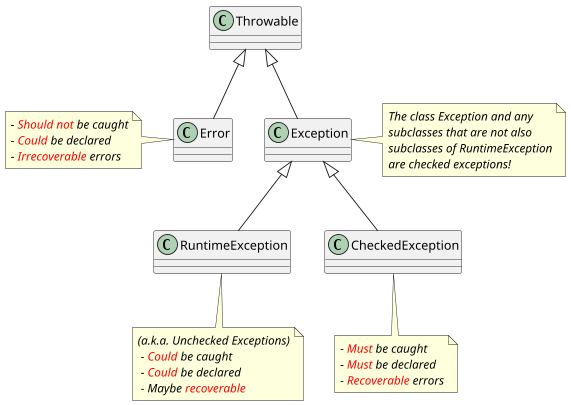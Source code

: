 @startuml

'https://plantuml.com/class-diagram

scale 0.9

skinparam note {
  fontStyle italic
}
skinparam groupInheritance 1

class Throwable
class Exception
class Error
class RuntimeException
class CheckedException

Throwable   <|--   Exception
Throwable   <|--   Error
Exception   <|--   RuntimeException
Exception   <|--   CheckedException

note left of Error
 - <color:red>Should not</color> be caught
 - <color:red>Could</color> be declared
 - <color:red>Irrecoverable</color> errors
end note

note right of Exception
 The class Exception and any
 subclasses that are not also
 subclasses of RuntimeException
 are checked exceptions!
end note

note bottom of RuntimeException
(a.k.a. Unchecked Exceptions)
 - <color:red>Could</color> be caught
 - <color:red>Could</color> be declared
 - Maybe <color:red>recoverable</color>
end note

note bottom of CheckedException
 - <color:red>Must</color> be caught
 - <color:red>Must</color> be declared
 - <color:red>Recoverable</color> errors
end note

@enduml